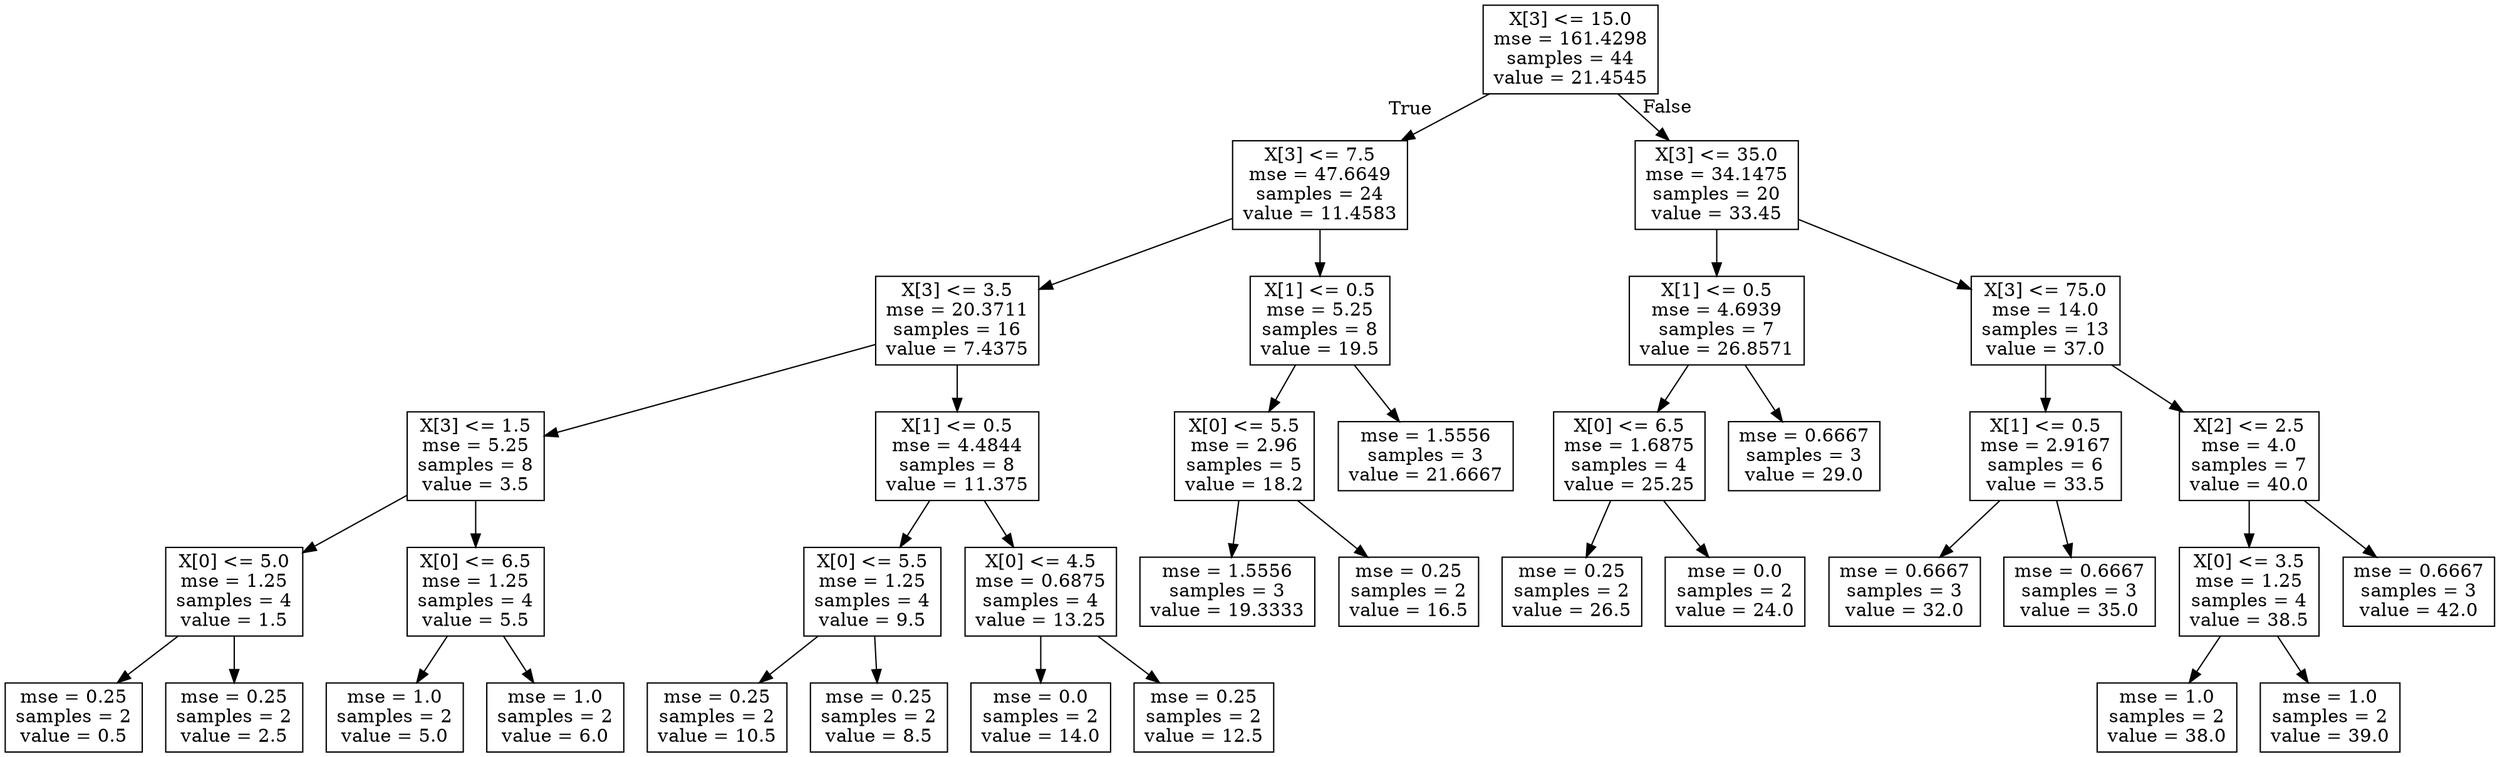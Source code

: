 digraph Tree {
node [shape=box] ;
0 [label="X[3] <= 15.0\nmse = 161.4298\nsamples = 44\nvalue = 21.4545"] ;
1 [label="X[3] <= 7.5\nmse = 47.6649\nsamples = 24\nvalue = 11.4583"] ;
0 -> 1 [labeldistance=2.5, labelangle=45, headlabel="True"] ;
2 [label="X[3] <= 3.5\nmse = 20.3711\nsamples = 16\nvalue = 7.4375"] ;
1 -> 2 ;
3 [label="X[3] <= 1.5\nmse = 5.25\nsamples = 8\nvalue = 3.5"] ;
2 -> 3 ;
4 [label="X[0] <= 5.0\nmse = 1.25\nsamples = 4\nvalue = 1.5"] ;
3 -> 4 ;
5 [label="mse = 0.25\nsamples = 2\nvalue = 0.5"] ;
4 -> 5 ;
6 [label="mse = 0.25\nsamples = 2\nvalue = 2.5"] ;
4 -> 6 ;
7 [label="X[0] <= 6.5\nmse = 1.25\nsamples = 4\nvalue = 5.5"] ;
3 -> 7 ;
8 [label="mse = 1.0\nsamples = 2\nvalue = 5.0"] ;
7 -> 8 ;
9 [label="mse = 1.0\nsamples = 2\nvalue = 6.0"] ;
7 -> 9 ;
10 [label="X[1] <= 0.5\nmse = 4.4844\nsamples = 8\nvalue = 11.375"] ;
2 -> 10 ;
11 [label="X[0] <= 5.5\nmse = 1.25\nsamples = 4\nvalue = 9.5"] ;
10 -> 11 ;
12 [label="mse = 0.25\nsamples = 2\nvalue = 10.5"] ;
11 -> 12 ;
13 [label="mse = 0.25\nsamples = 2\nvalue = 8.5"] ;
11 -> 13 ;
14 [label="X[0] <= 4.5\nmse = 0.6875\nsamples = 4\nvalue = 13.25"] ;
10 -> 14 ;
15 [label="mse = 0.0\nsamples = 2\nvalue = 14.0"] ;
14 -> 15 ;
16 [label="mse = 0.25\nsamples = 2\nvalue = 12.5"] ;
14 -> 16 ;
17 [label="X[1] <= 0.5\nmse = 5.25\nsamples = 8\nvalue = 19.5"] ;
1 -> 17 ;
18 [label="X[0] <= 5.5\nmse = 2.96\nsamples = 5\nvalue = 18.2"] ;
17 -> 18 ;
19 [label="mse = 1.5556\nsamples = 3\nvalue = 19.3333"] ;
18 -> 19 ;
20 [label="mse = 0.25\nsamples = 2\nvalue = 16.5"] ;
18 -> 20 ;
21 [label="mse = 1.5556\nsamples = 3\nvalue = 21.6667"] ;
17 -> 21 ;
22 [label="X[3] <= 35.0\nmse = 34.1475\nsamples = 20\nvalue = 33.45"] ;
0 -> 22 [labeldistance=2.5, labelangle=-45, headlabel="False"] ;
23 [label="X[1] <= 0.5\nmse = 4.6939\nsamples = 7\nvalue = 26.8571"] ;
22 -> 23 ;
24 [label="X[0] <= 6.5\nmse = 1.6875\nsamples = 4\nvalue = 25.25"] ;
23 -> 24 ;
25 [label="mse = 0.25\nsamples = 2\nvalue = 26.5"] ;
24 -> 25 ;
26 [label="mse = 0.0\nsamples = 2\nvalue = 24.0"] ;
24 -> 26 ;
27 [label="mse = 0.6667\nsamples = 3\nvalue = 29.0"] ;
23 -> 27 ;
28 [label="X[3] <= 75.0\nmse = 14.0\nsamples = 13\nvalue = 37.0"] ;
22 -> 28 ;
29 [label="X[1] <= 0.5\nmse = 2.9167\nsamples = 6\nvalue = 33.5"] ;
28 -> 29 ;
30 [label="mse = 0.6667\nsamples = 3\nvalue = 32.0"] ;
29 -> 30 ;
31 [label="mse = 0.6667\nsamples = 3\nvalue = 35.0"] ;
29 -> 31 ;
32 [label="X[2] <= 2.5\nmse = 4.0\nsamples = 7\nvalue = 40.0"] ;
28 -> 32 ;
33 [label="X[0] <= 3.5\nmse = 1.25\nsamples = 4\nvalue = 38.5"] ;
32 -> 33 ;
34 [label="mse = 1.0\nsamples = 2\nvalue = 38.0"] ;
33 -> 34 ;
35 [label="mse = 1.0\nsamples = 2\nvalue = 39.0"] ;
33 -> 35 ;
36 [label="mse = 0.6667\nsamples = 3\nvalue = 42.0"] ;
32 -> 36 ;
}